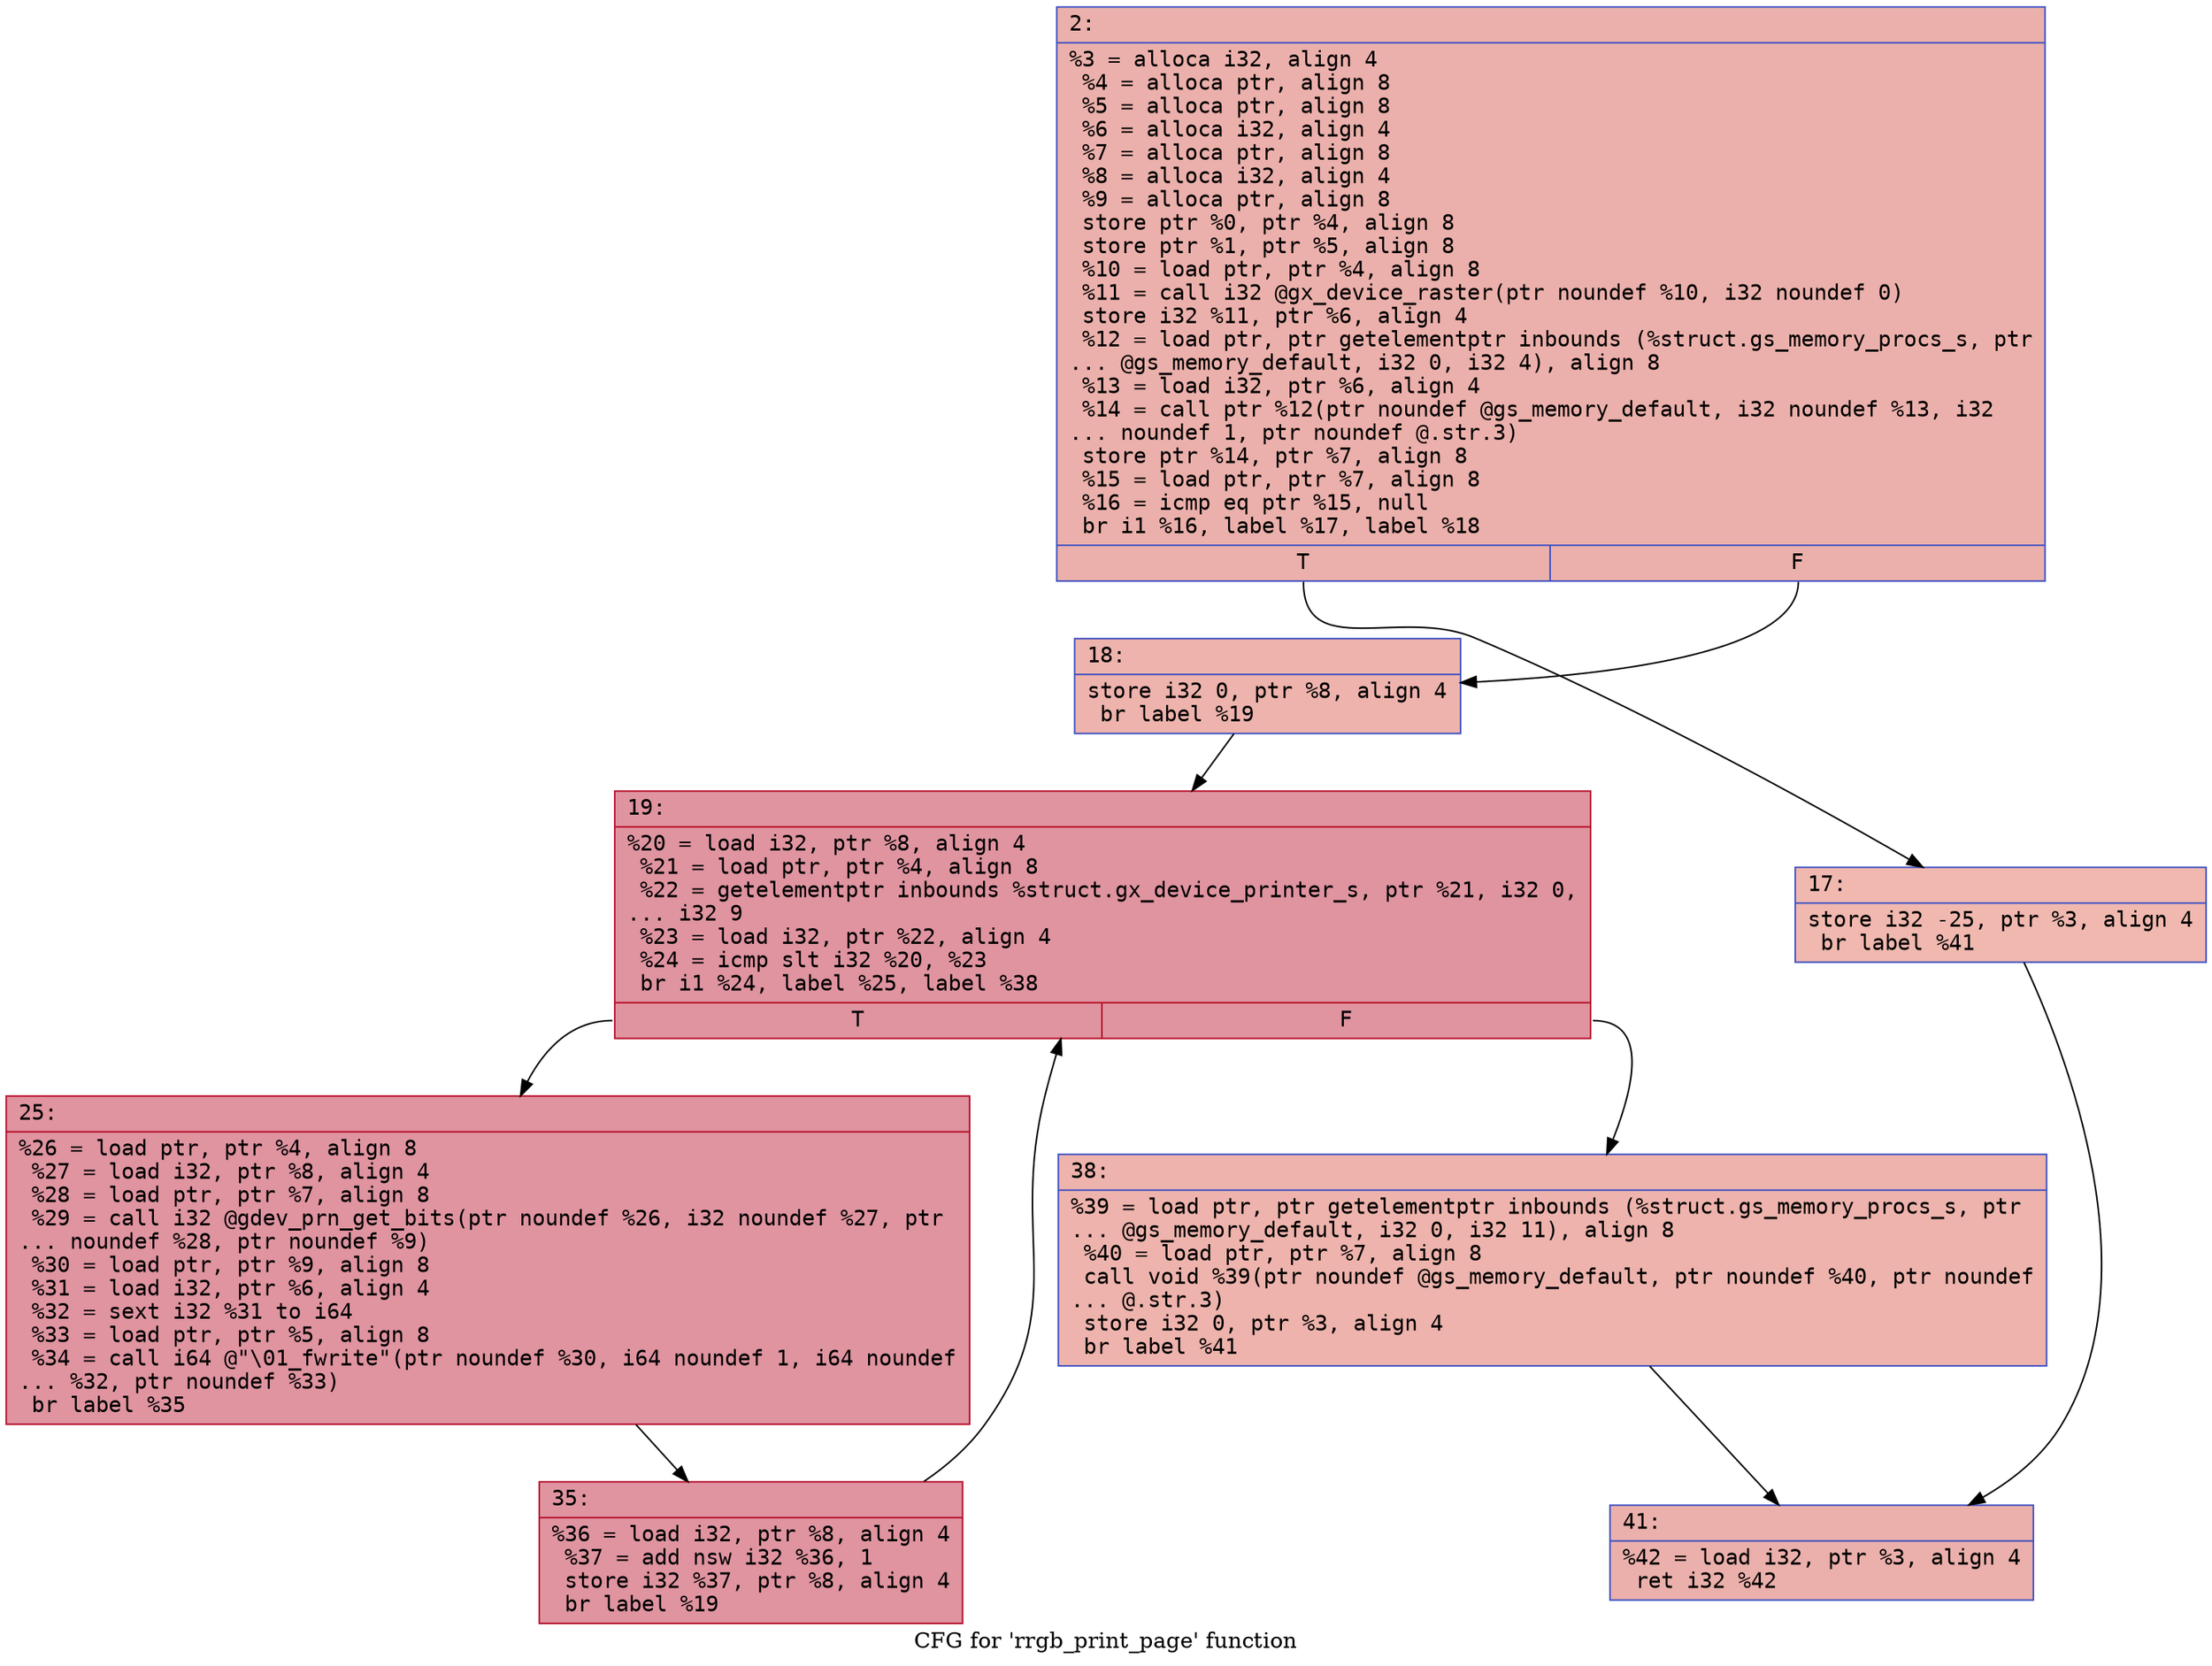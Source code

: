 digraph "CFG for 'rrgb_print_page' function" {
	label="CFG for 'rrgb_print_page' function";

	Node0x6000013742d0 [shape=record,color="#3d50c3ff", style=filled, fillcolor="#d24b4070" fontname="Courier",label="{2:\l|  %3 = alloca i32, align 4\l  %4 = alloca ptr, align 8\l  %5 = alloca ptr, align 8\l  %6 = alloca i32, align 4\l  %7 = alloca ptr, align 8\l  %8 = alloca i32, align 4\l  %9 = alloca ptr, align 8\l  store ptr %0, ptr %4, align 8\l  store ptr %1, ptr %5, align 8\l  %10 = load ptr, ptr %4, align 8\l  %11 = call i32 @gx_device_raster(ptr noundef %10, i32 noundef 0)\l  store i32 %11, ptr %6, align 4\l  %12 = load ptr, ptr getelementptr inbounds (%struct.gs_memory_procs_s, ptr\l... @gs_memory_default, i32 0, i32 4), align 8\l  %13 = load i32, ptr %6, align 4\l  %14 = call ptr %12(ptr noundef @gs_memory_default, i32 noundef %13, i32\l... noundef 1, ptr noundef @.str.3)\l  store ptr %14, ptr %7, align 8\l  %15 = load ptr, ptr %7, align 8\l  %16 = icmp eq ptr %15, null\l  br i1 %16, label %17, label %18\l|{<s0>T|<s1>F}}"];
	Node0x6000013742d0:s0 -> Node0x600001374320[tooltip="2 -> 17\nProbability 37.50%" ];
	Node0x6000013742d0:s1 -> Node0x600001374370[tooltip="2 -> 18\nProbability 62.50%" ];
	Node0x600001374320 [shape=record,color="#3d50c3ff", style=filled, fillcolor="#dc5d4a70" fontname="Courier",label="{17:\l|  store i32 -25, ptr %3, align 4\l  br label %41\l}"];
	Node0x600001374320 -> Node0x600001374500[tooltip="17 -> 41\nProbability 100.00%" ];
	Node0x600001374370 [shape=record,color="#3d50c3ff", style=filled, fillcolor="#d6524470" fontname="Courier",label="{18:\l|  store i32 0, ptr %8, align 4\l  br label %19\l}"];
	Node0x600001374370 -> Node0x6000013743c0[tooltip="18 -> 19\nProbability 100.00%" ];
	Node0x6000013743c0 [shape=record,color="#b70d28ff", style=filled, fillcolor="#b70d2870" fontname="Courier",label="{19:\l|  %20 = load i32, ptr %8, align 4\l  %21 = load ptr, ptr %4, align 8\l  %22 = getelementptr inbounds %struct.gx_device_printer_s, ptr %21, i32 0,\l... i32 9\l  %23 = load i32, ptr %22, align 4\l  %24 = icmp slt i32 %20, %23\l  br i1 %24, label %25, label %38\l|{<s0>T|<s1>F}}"];
	Node0x6000013743c0:s0 -> Node0x600001374410[tooltip="19 -> 25\nProbability 96.88%" ];
	Node0x6000013743c0:s1 -> Node0x6000013744b0[tooltip="19 -> 38\nProbability 3.12%" ];
	Node0x600001374410 [shape=record,color="#b70d28ff", style=filled, fillcolor="#b70d2870" fontname="Courier",label="{25:\l|  %26 = load ptr, ptr %4, align 8\l  %27 = load i32, ptr %8, align 4\l  %28 = load ptr, ptr %7, align 8\l  %29 = call i32 @gdev_prn_get_bits(ptr noundef %26, i32 noundef %27, ptr\l... noundef %28, ptr noundef %9)\l  %30 = load ptr, ptr %9, align 8\l  %31 = load i32, ptr %6, align 4\l  %32 = sext i32 %31 to i64\l  %33 = load ptr, ptr %5, align 8\l  %34 = call i64 @\"\\01_fwrite\"(ptr noundef %30, i64 noundef 1, i64 noundef\l... %32, ptr noundef %33)\l  br label %35\l}"];
	Node0x600001374410 -> Node0x600001374460[tooltip="25 -> 35\nProbability 100.00%" ];
	Node0x600001374460 [shape=record,color="#b70d28ff", style=filled, fillcolor="#b70d2870" fontname="Courier",label="{35:\l|  %36 = load i32, ptr %8, align 4\l  %37 = add nsw i32 %36, 1\l  store i32 %37, ptr %8, align 4\l  br label %19\l}"];
	Node0x600001374460 -> Node0x6000013743c0[tooltip="35 -> 19\nProbability 100.00%" ];
	Node0x6000013744b0 [shape=record,color="#3d50c3ff", style=filled, fillcolor="#d6524470" fontname="Courier",label="{38:\l|  %39 = load ptr, ptr getelementptr inbounds (%struct.gs_memory_procs_s, ptr\l... @gs_memory_default, i32 0, i32 11), align 8\l  %40 = load ptr, ptr %7, align 8\l  call void %39(ptr noundef @gs_memory_default, ptr noundef %40, ptr noundef\l... @.str.3)\l  store i32 0, ptr %3, align 4\l  br label %41\l}"];
	Node0x6000013744b0 -> Node0x600001374500[tooltip="38 -> 41\nProbability 100.00%" ];
	Node0x600001374500 [shape=record,color="#3d50c3ff", style=filled, fillcolor="#d24b4070" fontname="Courier",label="{41:\l|  %42 = load i32, ptr %3, align 4\l  ret i32 %42\l}"];
}
